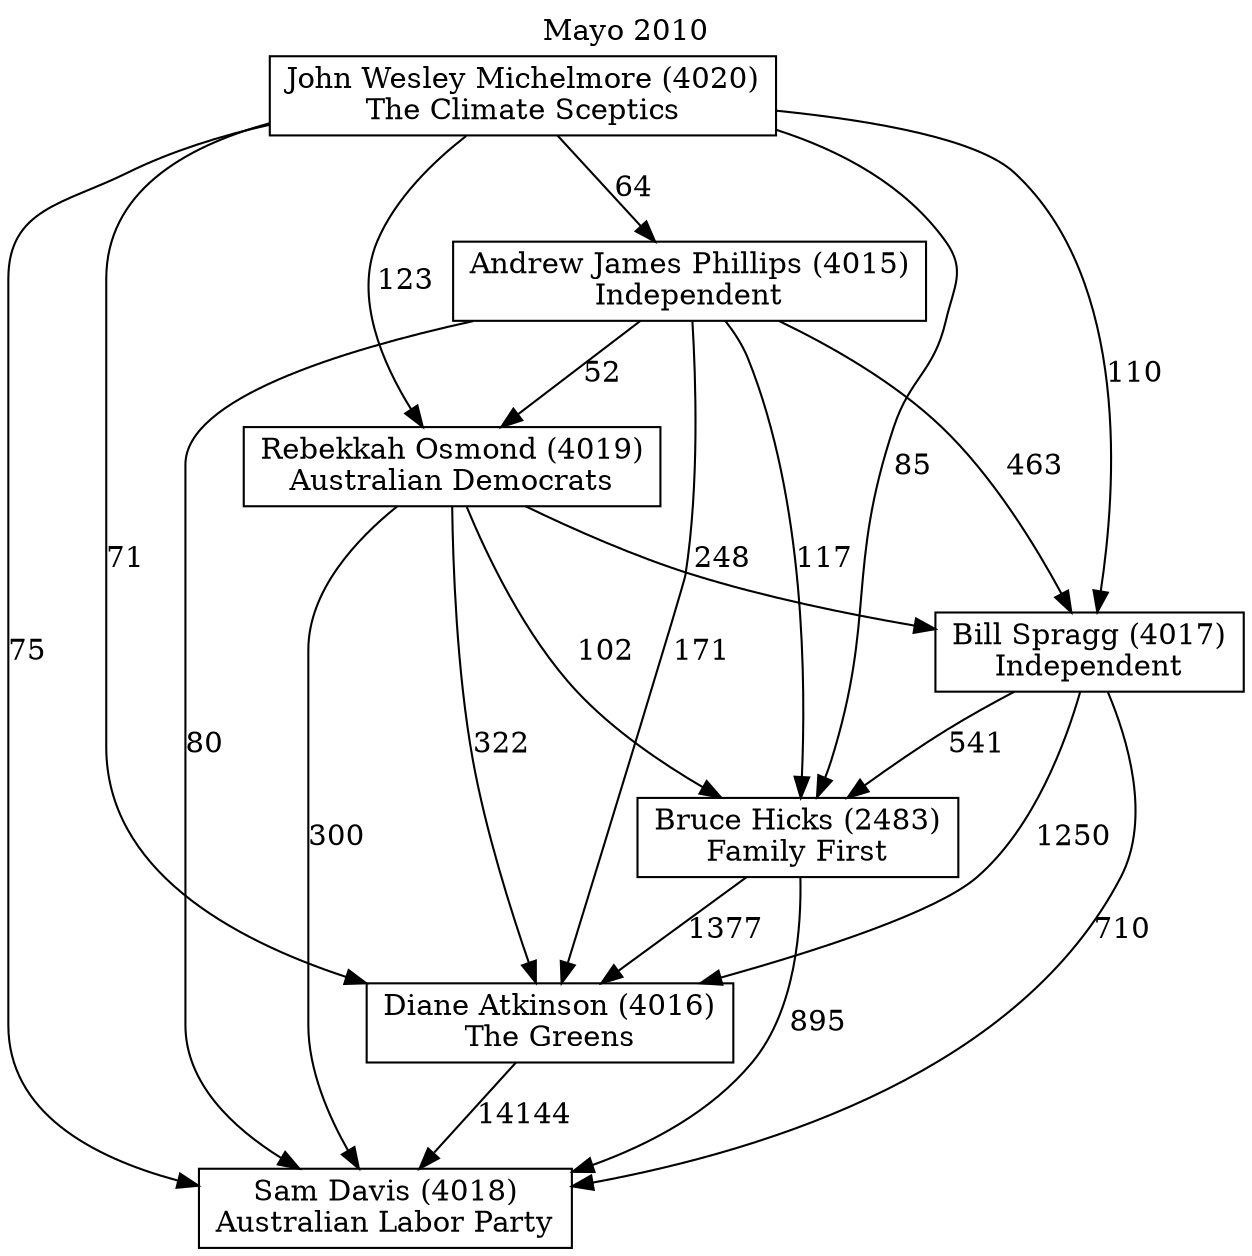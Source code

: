 // House preference flow
digraph "Sam Davis (4018)_Mayo_2010" {
	graph [label="Mayo 2010" labelloc=t mclimit=10]
	node [shape=box]
	"Sam Davis (4018)" [label="Sam Davis (4018)
Australian Labor Party"]
	"Diane Atkinson (4016)" [label="Diane Atkinson (4016)
The Greens"]
	"Bruce Hicks (2483)" [label="Bruce Hicks (2483)
Family First"]
	"Bill Spragg (4017)" [label="Bill Spragg (4017)
Independent"]
	"Rebekkah Osmond (4019)" [label="Rebekkah Osmond (4019)
Australian Democrats"]
	"Andrew James Phillips (4015)" [label="Andrew James Phillips (4015)
Independent"]
	"John Wesley Michelmore (4020)" [label="John Wesley Michelmore (4020)
The Climate Sceptics"]
	"Diane Atkinson (4016)" -> "Sam Davis (4018)" [label=14144]
	"Bruce Hicks (2483)" -> "Diane Atkinson (4016)" [label=1377]
	"Bill Spragg (4017)" -> "Bruce Hicks (2483)" [label=541]
	"Rebekkah Osmond (4019)" -> "Bill Spragg (4017)" [label=248]
	"Andrew James Phillips (4015)" -> "Rebekkah Osmond (4019)" [label=52]
	"John Wesley Michelmore (4020)" -> "Andrew James Phillips (4015)" [label=64]
	"Bruce Hicks (2483)" -> "Sam Davis (4018)" [label=895]
	"Bill Spragg (4017)" -> "Sam Davis (4018)" [label=710]
	"Rebekkah Osmond (4019)" -> "Sam Davis (4018)" [label=300]
	"Andrew James Phillips (4015)" -> "Sam Davis (4018)" [label=80]
	"John Wesley Michelmore (4020)" -> "Sam Davis (4018)" [label=75]
	"John Wesley Michelmore (4020)" -> "Rebekkah Osmond (4019)" [label=123]
	"Andrew James Phillips (4015)" -> "Bill Spragg (4017)" [label=463]
	"John Wesley Michelmore (4020)" -> "Bill Spragg (4017)" [label=110]
	"Rebekkah Osmond (4019)" -> "Bruce Hicks (2483)" [label=102]
	"Andrew James Phillips (4015)" -> "Bruce Hicks (2483)" [label=117]
	"John Wesley Michelmore (4020)" -> "Bruce Hicks (2483)" [label=85]
	"Bill Spragg (4017)" -> "Diane Atkinson (4016)" [label=1250]
	"Rebekkah Osmond (4019)" -> "Diane Atkinson (4016)" [label=322]
	"Andrew James Phillips (4015)" -> "Diane Atkinson (4016)" [label=171]
	"John Wesley Michelmore (4020)" -> "Diane Atkinson (4016)" [label=71]
}
